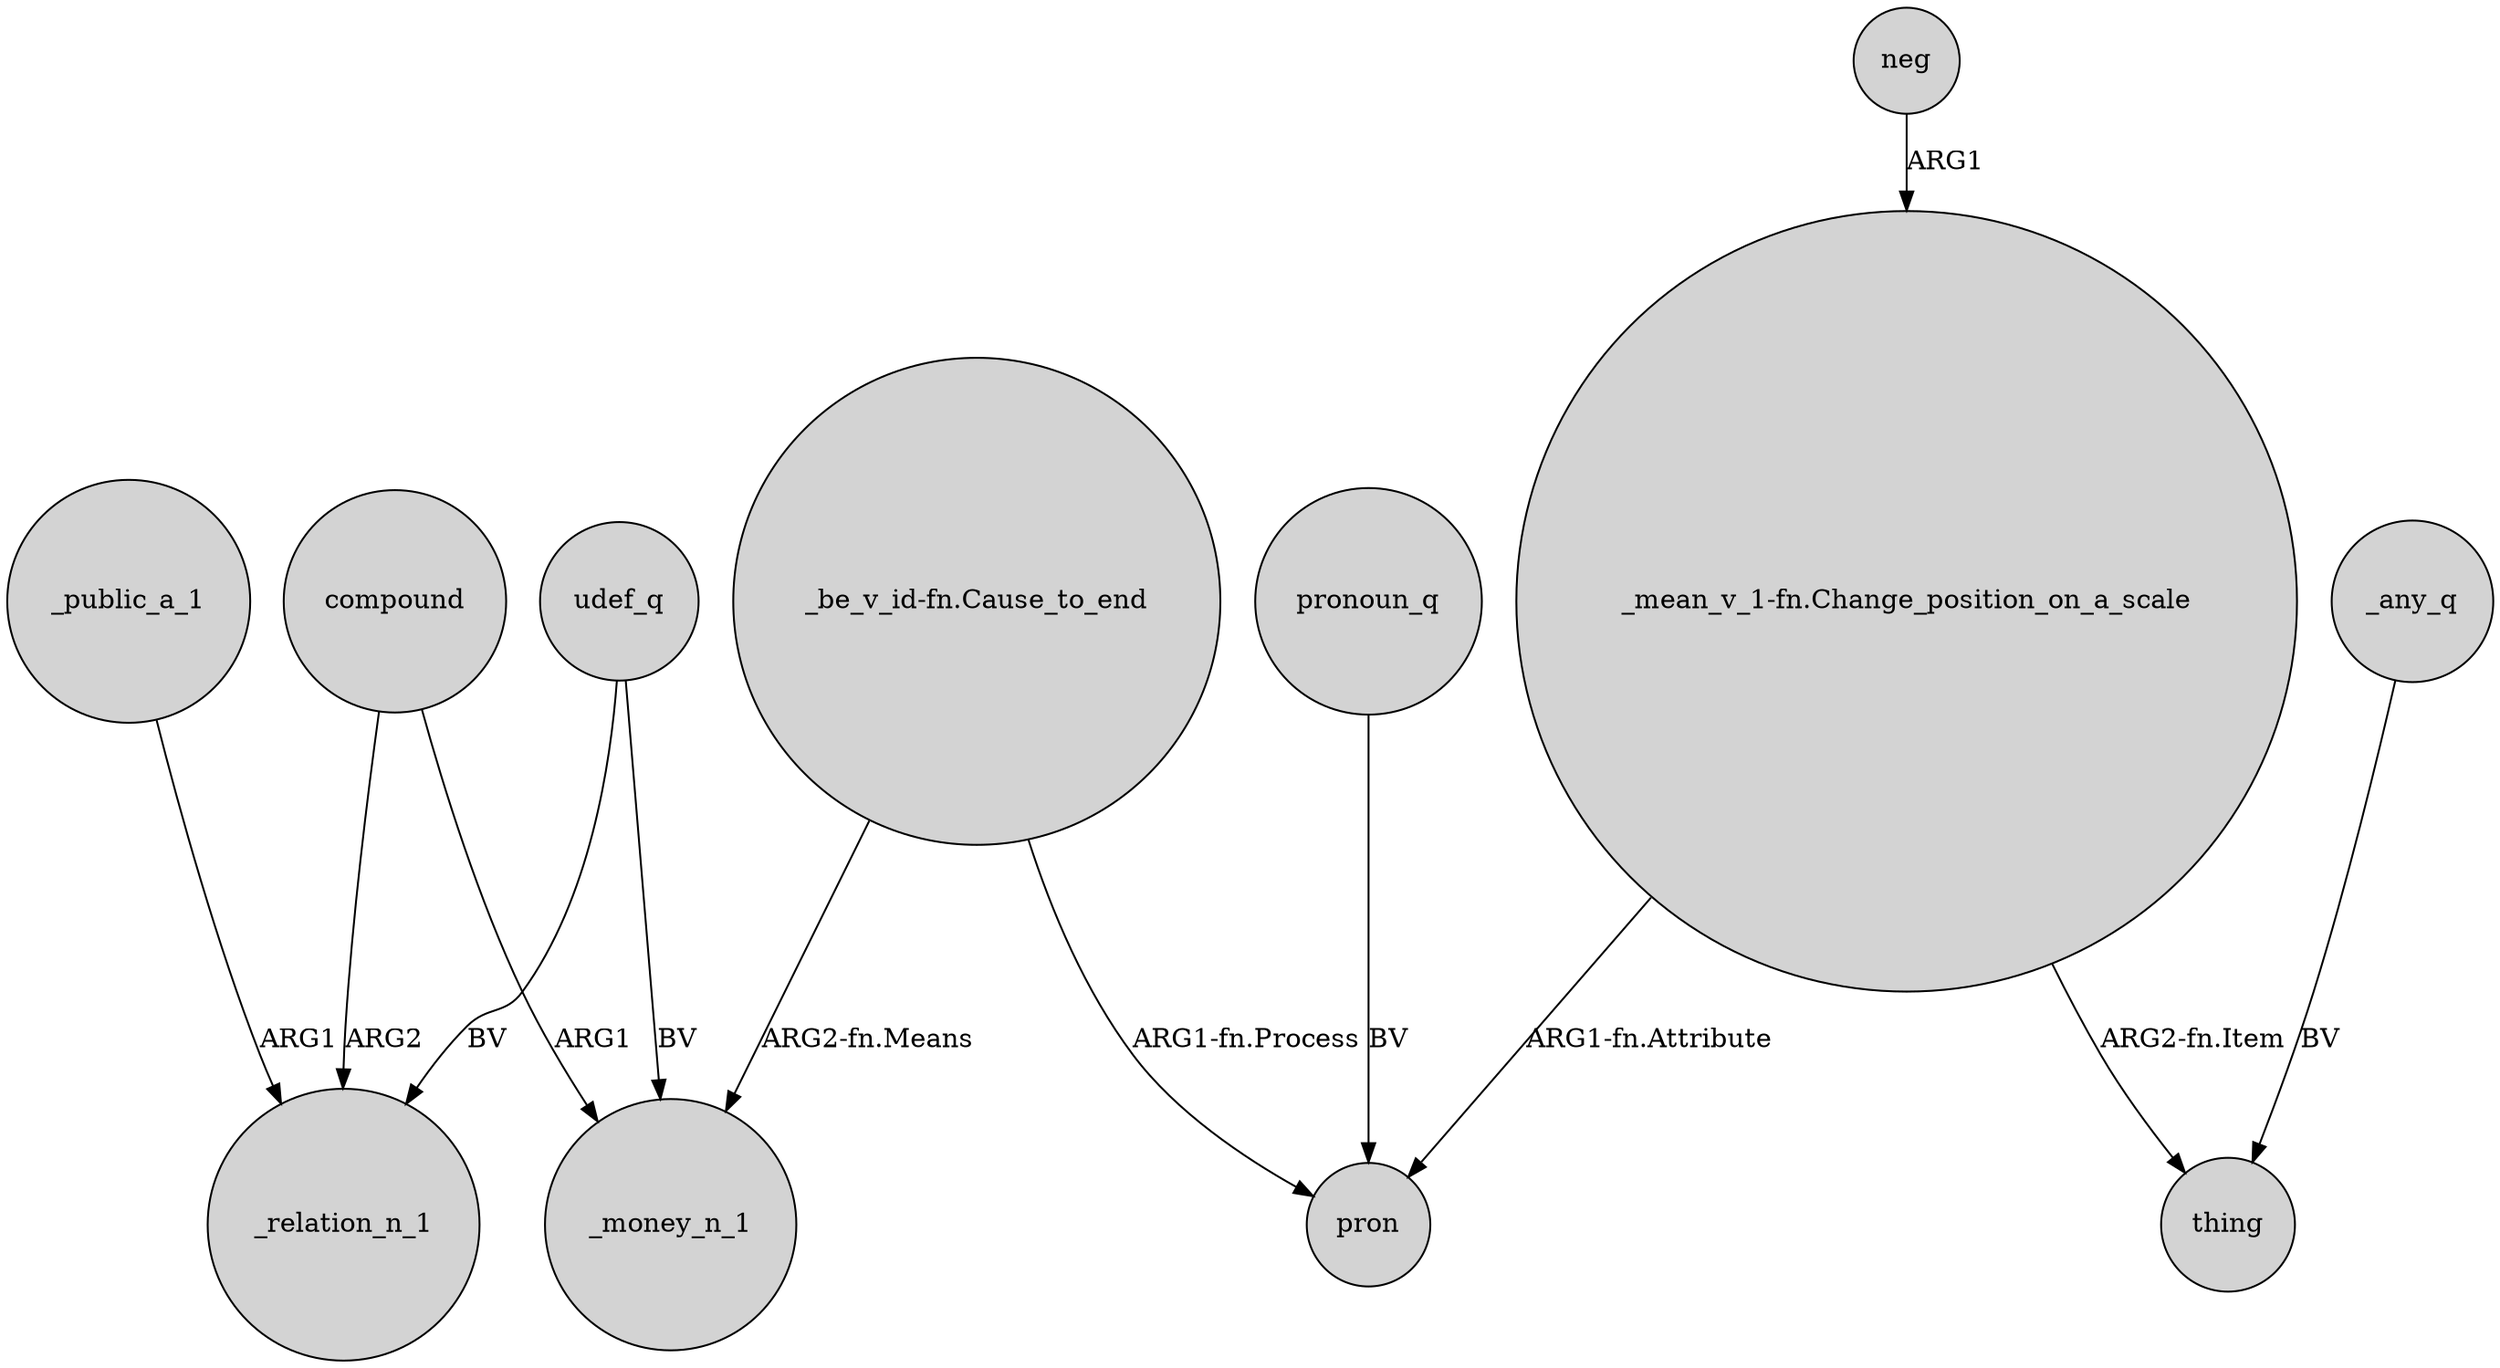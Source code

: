 digraph {
	node [shape=circle style=filled]
	udef_q -> _money_n_1 [label=BV]
	compound -> _relation_n_1 [label=ARG2]
	udef_q -> _relation_n_1 [label=BV]
	neg -> "_mean_v_1-fn.Change_position_on_a_scale" [label=ARG1]
	_any_q -> thing [label=BV]
	"_be_v_id-fn.Cause_to_end" -> _money_n_1 [label="ARG2-fn.Means"]
	compound -> _money_n_1 [label=ARG1]
	_public_a_1 -> _relation_n_1 [label=ARG1]
	"_mean_v_1-fn.Change_position_on_a_scale" -> pron [label="ARG1-fn.Attribute"]
	"_be_v_id-fn.Cause_to_end" -> pron [label="ARG1-fn.Process"]
	pronoun_q -> pron [label=BV]
	"_mean_v_1-fn.Change_position_on_a_scale" -> thing [label="ARG2-fn.Item"]
}
